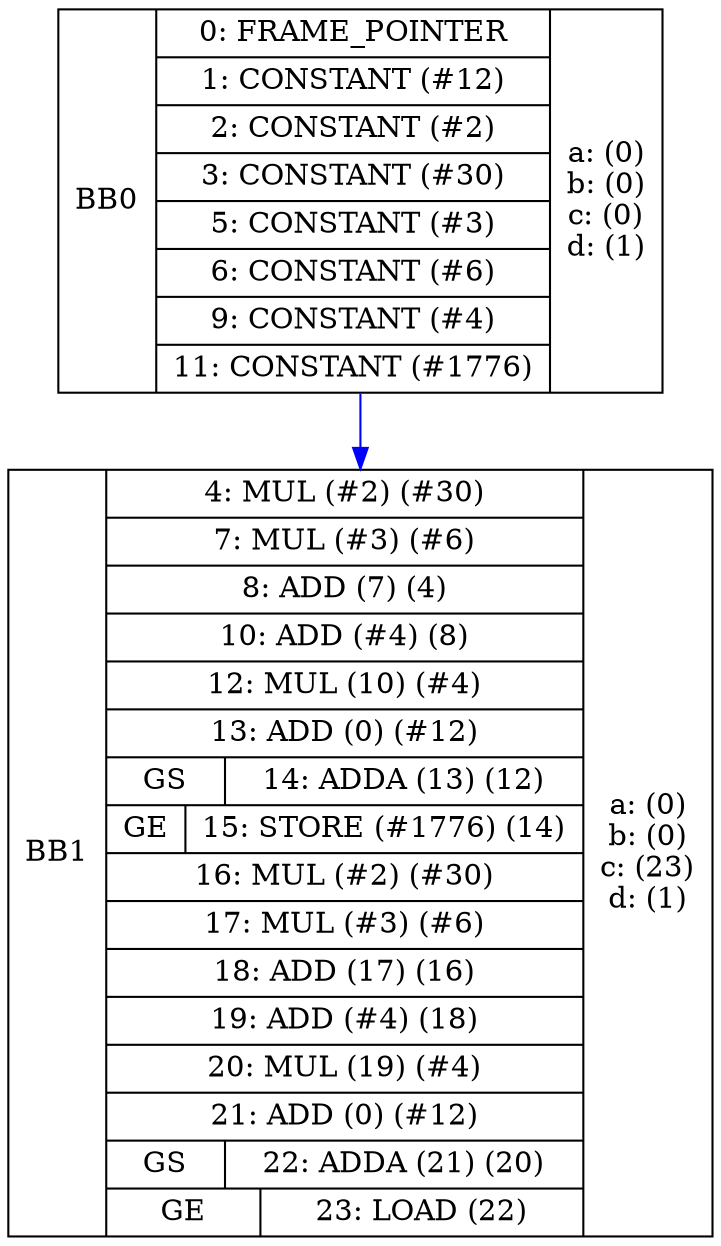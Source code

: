 digraph G {bb0[shape=record, label="<b>BB0 | {0: FRAME_POINTER|1: CONSTANT (#12)|2: CONSTANT (#2)|3: CONSTANT (#30)|5: CONSTANT (#3)|6: CONSTANT (#6)|9: CONSTANT (#4)|11: CONSTANT (#1776)} | a: (0)\nb: (0)\nc: (0)\nd: (1)\n"]bb1[shape=record, label="<b>BB1 | {4: MUL (#2)  (#30)|7: MUL (#3)  (#6)|8: ADD (7)  (4)|10: ADD (#4)  (8)|12: MUL (10)  (#4)|13: ADD (0)  (#12)|{ GS |14: ADDA (13)  (12)}|{ GE |15: STORE (#1776)  (14)}|16: MUL (#2)  (#30)|17: MUL (#3)  (#6)|18: ADD (17)  (16)|19: ADD (#4)  (18)|20: MUL (19)  (#4)|21: ADD (0)  (#12)|{ GS |22: ADDA (21)  (20)}|{ GE |23: LOAD (22)}} | a: (0)\nb: (0)\nc: (23)\nd: (1)\n"]bb0:s -> bb1:n[color="blue"];}